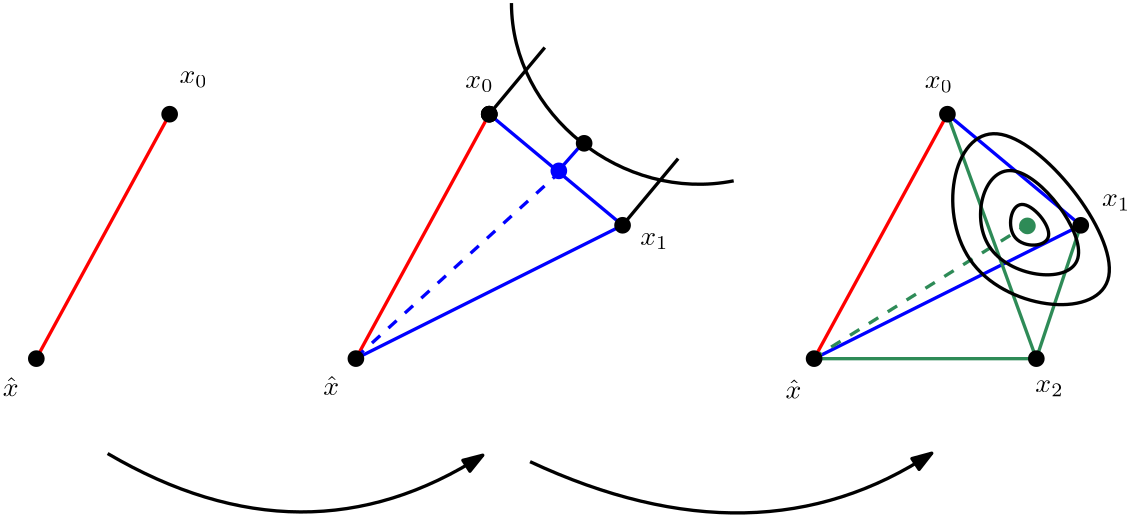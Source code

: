 <?xml version="1.0"?>
<!DOCTYPE ipe SYSTEM "ipe.dtd">
<ipe version="70206" creator="Ipe 7.2.7">
<info created="D:20180911105438" modified="D:20180911105438"/>
<ipestyle name="basic">
<symbol name="arrow/arc(spx)">
<path stroke="sym-stroke" fill="sym-stroke" pen="sym-pen">
0 0 m
-1 0.333 l
-1 -0.333 l
h
</path>
</symbol>
<symbol name="arrow/farc(spx)">
<path stroke="sym-stroke" fill="white" pen="sym-pen">
0 0 m
-1 0.333 l
-1 -0.333 l
h
</path>
</symbol>
<symbol name="arrow/ptarc(spx)">
<path stroke="sym-stroke" fill="sym-stroke" pen="sym-pen">
0 0 m
-1 0.333 l
-0.8 0 l
-1 -0.333 l
h
</path>
</symbol>
<symbol name="arrow/fptarc(spx)">
<path stroke="sym-stroke" fill="white" pen="sym-pen">
0 0 m
-1 0.333 l
-0.8 0 l
-1 -0.333 l
h
</path>
</symbol>
<symbol name="mark/circle(sx)" transformations="translations">
<path fill="sym-stroke">
0.6 0 0 0.6 0 0 e
0.4 0 0 0.4 0 0 e
</path>
</symbol>
<symbol name="mark/disk(sx)" transformations="translations">
<path fill="sym-stroke">
0.6 0 0 0.6 0 0 e
</path>
</symbol>
<symbol name="mark/fdisk(sfx)" transformations="translations">
<group>
<path fill="sym-fill">
0.5 0 0 0.5 0 0 e
</path>
<path fill="sym-stroke" fillrule="eofill">
0.6 0 0 0.6 0 0 e
0.4 0 0 0.4 0 0 e
</path>
</group>
</symbol>
<symbol name="mark/box(sx)" transformations="translations">
<path fill="sym-stroke" fillrule="eofill">
-0.6 -0.6 m
0.6 -0.6 l
0.6 0.6 l
-0.6 0.6 l
h
-0.4 -0.4 m
0.4 -0.4 l
0.4 0.4 l
-0.4 0.4 l
h
</path>
</symbol>
<symbol name="mark/square(sx)" transformations="translations">
<path fill="sym-stroke">
-0.6 -0.6 m
0.6 -0.6 l
0.6 0.6 l
-0.6 0.6 l
h
</path>
</symbol>
<symbol name="mark/fsquare(sfx)" transformations="translations">
<group>
<path fill="sym-fill">
-0.5 -0.5 m
0.5 -0.5 l
0.5 0.5 l
-0.5 0.5 l
h
</path>
<path fill="sym-stroke" fillrule="eofill">
-0.6 -0.6 m
0.6 -0.6 l
0.6 0.6 l
-0.6 0.6 l
h
-0.4 -0.4 m
0.4 -0.4 l
0.4 0.4 l
-0.4 0.4 l
h
</path>
</group>
</symbol>
<symbol name="mark/cross(sx)" transformations="translations">
<group>
<path fill="sym-stroke">
-0.43 -0.57 m
0.57 0.43 l
0.43 0.57 l
-0.57 -0.43 l
h
</path>
<path fill="sym-stroke">
-0.43 0.57 m
0.57 -0.43 l
0.43 -0.57 l
-0.57 0.43 l
h
</path>
</group>
</symbol>
<symbol name="arrow/fnormal(spx)">
<path stroke="sym-stroke" fill="white" pen="sym-pen">
0 0 m
-1 0.333 l
-1 -0.333 l
h
</path>
</symbol>
<symbol name="arrow/pointed(spx)">
<path stroke="sym-stroke" fill="sym-stroke" pen="sym-pen">
0 0 m
-1 0.333 l
-0.8 0 l
-1 -0.333 l
h
</path>
</symbol>
<symbol name="arrow/fpointed(spx)">
<path stroke="sym-stroke" fill="white" pen="sym-pen">
0 0 m
-1 0.333 l
-0.8 0 l
-1 -0.333 l
h
</path>
</symbol>
<symbol name="arrow/linear(spx)">
<path stroke="sym-stroke" pen="sym-pen">
-1 0.333 m
0 0 l
-1 -0.333 l
</path>
</symbol>
<symbol name="arrow/fdouble(spx)">
<path stroke="sym-stroke" fill="white" pen="sym-pen">
0 0 m
-1 0.333 l
-1 -0.333 l
h
-1 0 m
-2 0.333 l
-2 -0.333 l
h
</path>
</symbol>
<symbol name="arrow/double(spx)">
<path stroke="sym-stroke" fill="sym-stroke" pen="sym-pen">
0 0 m
-1 0.333 l
-1 -0.333 l
h
-1 0 m
-2 0.333 l
-2 -0.333 l
h
</path>
</symbol>
<pen name="heavier" value="0.8"/>
<pen name="fat" value="1.2"/>
<pen name="ultrafat" value="2"/>
<symbolsize name="large" value="5"/>
<symbolsize name="small" value="2"/>
<symbolsize name="tiny" value="1.1"/>
<arrowsize name="large" value="10"/>
<arrowsize name="small" value="5"/>
<arrowsize name="tiny" value="3"/>
<color name="red" value="1 0 0"/>
<color name="green" value="0 1 0"/>
<color name="blue" value="0 0 1"/>
<color name="yellow" value="1 1 0"/>
<color name="orange" value="1 0.647 0"/>
<color name="gold" value="1 0.843 0"/>
<color name="purple" value="0.627 0.125 0.941"/>
<color name="gray" value="0.745"/>
<color name="brown" value="0.647 0.165 0.165"/>
<color name="navy" value="0 0 0.502"/>
<color name="pink" value="1 0.753 0.796"/>
<color name="seagreen" value="0.18 0.545 0.341"/>
<color name="turquoise" value="0.251 0.878 0.816"/>
<color name="violet" value="0.933 0.51 0.933"/>
<color name="darkblue" value="0 0 0.545"/>
<color name="darkcyan" value="0 0.545 0.545"/>
<color name="darkgray" value="0.663"/>
<color name="darkgreen" value="0 0.392 0"/>
<color name="darkmagenta" value="0.545 0 0.545"/>
<color name="darkorange" value="1 0.549 0"/>
<color name="darkred" value="0.545 0 0"/>
<color name="lightblue" value="0.678 0.847 0.902"/>
<color name="lightcyan" value="0.878 1 1"/>
<color name="lightgray" value="0.827"/>
<color name="lightgreen" value="0.565 0.933 0.565"/>
<color name="lightyellow" value="1 1 0.878"/>
<dashstyle name="dashed" value="[4] 0"/>
<dashstyle name="dotted" value="[1 3] 0"/>
<dashstyle name="dash dotted" value="[4 2 1 2] 0"/>
<dashstyle name="dash dot dotted" value="[4 2 1 2 1 2] 0"/>
<textsize name="large" value="\large"/>
<textsize name="Large" value="\Large"/>
<textsize name="LARGE" value="\LARGE"/>
<textsize name="huge" value="\huge"/>
<textsize name="Huge" value="\Huge"/>
<textsize name="small" value="\small"/>
<textsize name="footnote" value="\footnotesize"/>
<textsize name="tiny" value="\tiny"/>
<textstyle name="center" begin="\begin{center}" end="\end{center}"/>
<textstyle name="itemize" begin="\begin{itemize}" end="\end{itemize}"/>
<textstyle name="item" begin="\begin{itemize}\item{}" end="\end{itemize}"/>
<gridsize name="4 pts" value="4"/>
<gridsize name="8 pts (~3 mm)" value="8"/>
<gridsize name="16 pts (~6 mm)" value="16"/>
<gridsize name="32 pts (~12 mm)" value="32"/>
<gridsize name="10 pts (~3.5 mm)" value="10"/>
<gridsize name="20 pts (~7 mm)" value="20"/>
<gridsize name="14 pts (~5 mm)" value="14"/>
<gridsize name="28 pts (~10 mm)" value="28"/>
<gridsize name="56 pts (~20 mm)" value="56"/>
<anglesize name="90 deg" value="90"/>
<anglesize name="60 deg" value="60"/>
<anglesize name="45 deg" value="45"/>
<anglesize name="30 deg" value="30"/>
<anglesize name="22.5 deg" value="22.5"/>
<opacity name="10%" value="0.1"/>
<opacity name="30%" value="0.3"/>
<opacity name="50%" value="0.5"/>
<opacity name="75%" value="0.75"/>
<tiling name="falling" angle="-60" step="4" width="1"/>
<tiling name="rising" angle="30" step="4" width="1"/>
</ipestyle>
<page>
<layer name="alpha"/>
<view layers="alpha" active="alpha"/>
<path layer="alpha" stroke="red" pen="fat">
80 664 m
128 752 l
</path>
<use name="mark/disk(sx)" pos="128 752" size="normal" stroke="black"/>
<use name="mark/disk(sx)" pos="80 664" size="normal" stroke="black"/>
<path matrix="1 0 0 1 115.052 0.0103878" stroke="red" pen="fat">
80 664 m
128 752 l
</path>
<path matrix="1 0 0 1 -12.9483 0.0103878" stroke="blue" pen="fat">
208 664 m
304 712 l
256 752 l
</path>
<path matrix="1 0 0 1 280 0" stroke="red" pen="fat">
80 664 m
128 752 l
</path>
<path matrix="1 0 0 1 152 0" stroke="blue" pen="fat">
208 664 m
304 712 l
256 752 l
</path>
<path stroke="seagreen" pen="fat">
408 752 m
440 664 l
456 712 l
</path>
<path stroke="seagreen" pen="fat">
360 664 m
440 664 l
</path>
<use name="mark/disk(sx)" pos="128 752" size="large" stroke="black"/>
<use name="mark/disk(sx)" pos="80 664" size="large" stroke="black"/>
<use matrix="1 0 0 1 -12.9483 0.0103878" name="mark/disk(sx)" pos="256 752" size="large" stroke="black"/>
<use matrix="1 0 0 1 -12.9483 0.0103878" name="mark/disk(sx)" pos="304 712" size="large" stroke="black"/>
<use name="mark/disk(sx)" pos="408 752" size="large" stroke="black"/>
<use name="mark/disk(sx)" pos="456 712" size="large" stroke="black"/>
<use name="mark/disk(sx)" pos="440 664" size="large" stroke="black"/>
<use matrix="1 0 0 1 -12.9483 0.0103878" name="mark/disk(sx)" pos="256 752" size="large" stroke="black"/>
<use matrix="1 0 0 1 -12.9483 0.0103878" name="mark/disk(sx)" pos="256 752" size="large" stroke="black"/>
<path matrix="1 0 0 1 -12.9483 0.0103878" stroke="black" pen="fat">
256 752 m
276 776 l
</path>
<path matrix="1 0 0 1 35.0517 -39.9896" stroke="black" pen="fat">
256 752 m
276 776 l
</path>
<path matrix="1 0 0 1 -12.9483 0.0103878" stroke="black" pen="fat">
264 792 m
264 752
304 720
344 728 c
</path>
<path matrix="1 0 0 1 -12.9483 0.0103878" stroke="blue" pen="fat">
289.675 741.574 m
280.739 731.43 l
</path>
<use matrix="1 0 0 1 -12.9483 0.0103878" name="mark/disk(sx)" pos="281.056 731.584" size="large" stroke="blue"/>
<use matrix="1 0 0 1 -12.9483 0.0103878" name="mark/disk(sx)" pos="290.164 741.507" size="large" stroke="black"/>
<path matrix="1 0 0 1 -12.9483 0.0103878" stroke="blue" dash="dashed" pen="fat">
281.809 731.537 m
208.254 664.575 l
</path>
<use matrix="1 0 0 1 -12.9483 0.0103878" name="mark/disk(sx)" pos="208 664" size="large" stroke="black"/>
<use name="mark/disk(sx)" pos="436.79 711.782" size="large" stroke="seagreen"/>
<path stroke="seagreen" dash="dashed" pen="fat">
437.4 712.626 m
360.873 664.879 l
</path>
<use name="mark/disk(sx)" pos="360 664" size="large" stroke="black"/>
<path stroke="black" pen="fat">
415.474 777.646
398.217 683.849
495.701 675.144 u
</path>
<path stroke="black" pen="fat">
426.02 751.577
410.825 695.058
473.209 688.581 u
</path>
<path stroke="black" pen="fat">
432.271 727.319
427.734 703.306
451.595 704.5 u
</path>
<path stroke="black" pen="fat" arrow="normal/normal">
105.667 629.835 m
176.901 588.092
240.715 629.23 c
</path>
<path stroke="black" pen="fat" arrow="normal/normal">
257.751 626.904 m
339.905 588.544
402.349 629.95 c
</path>
<text matrix="1 0 0 1 3.51366 -5.24582" transformations="translations" pos="64.4116 655.665" stroke="black" type="label" width="5.694" height="6.918" depth="0" valign="baseline" style="math">\hat{x}</text>
<text matrix="1 0 0 1 2.22818 -14.304" transformations="translations" pos="129.312 777.399" stroke="black" type="label" width="10.163" height="4.294" depth="1.49" valign="baseline" style="math">x_0</text>
<text matrix="1 0 0 1 118.914 -4.77015" transformations="translations" pos="64.4116 655.665" stroke="black" type="label" width="5.694" height="6.918" depth="0" valign="baseline" style="math">\hat{x}</text>
<text matrix="1 0 0 1 285.305 -5.97546" transformations="translations" pos="64.4116 655.665" stroke="black" type="label" width="5.694" height="6.918" depth="0" valign="baseline" style="math">\hat{x}</text>
<text matrix="1 0 0 1 105.148 -15.953" transformations="translations" pos="129.312 777.399" stroke="black" type="label" width="10.163" height="4.294" depth="1.49" valign="baseline" style="math">x_0</text>
<text matrix="1 0 0 1 270.516 -16.1062" transformations="translations" pos="129.312 777.399" stroke="black" type="label" width="10.163" height="4.294" depth="1.49" valign="baseline" style="math">x_0</text>
<text matrix="1 0 0 1 -5.00171 1.73995" transformations="translations" pos="302.421 703.176" stroke="black" type="label" width="10.163" height="4.294" depth="1.49" valign="baseline" style="math">x_1</text>
<text matrix="1 0 0 1 -4.38104 0" transformations="translations" pos="468.002 718.83" stroke="black" type="label" width="10.163" height="4.294" depth="1.49" valign="baseline" style="math">x_1</text>
<text matrix="1 0 0 1 -6.09502 -1.81526" transformations="translations" pos="445.744 653.748" stroke="black" type="label" width="10.163" height="4.294" depth="1.49" valign="baseline" style="math">x_2</text>
</page>
</ipe>
